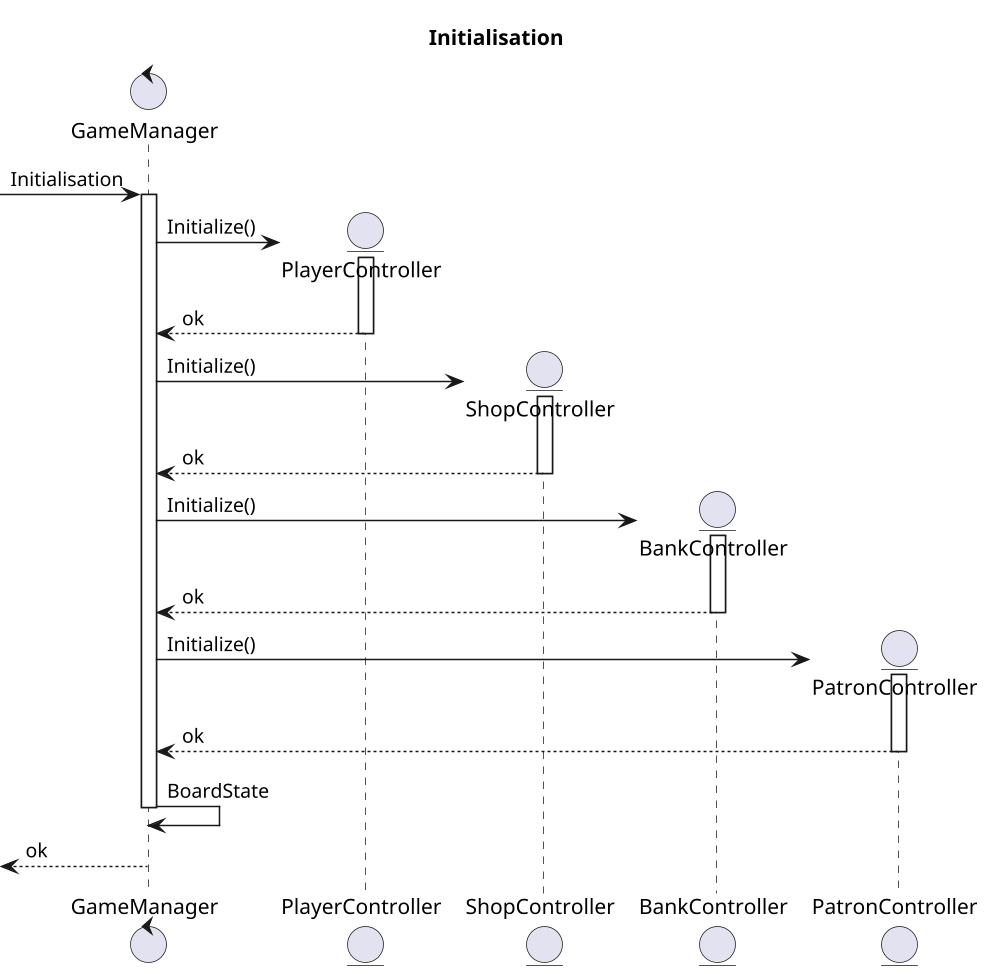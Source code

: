 @startuml Sequence Diagram
title Initialisation
scale 1.5

control GameManager
entity PlayerController
entity ShopController
entity BankController
entity PatronController


[-> GameManager : Initialisation
activate GameManager

GameManager -> PlayerController**: Initialize()
activate PlayerController
GameManager <-- PlayerController : ok
deactivate PlayerController

GameManager -> ShopController**: Initialize()
activate ShopController
GameManager <-- ShopController : ok
deactivate ShopController

GameManager -> BankController**: Initialize()
activate BankController
GameManager <-- BankController : ok
deactivate BankController

GameManager -> PatronController**: Initialize()
activate PatronController
GameManager <-- PatronController : ok
deactivate PatronController


GameManager -> GameManager : BoardState
deactivate GameManager
[<-- GameManager : ok
deactivate GameManager


@enduml
